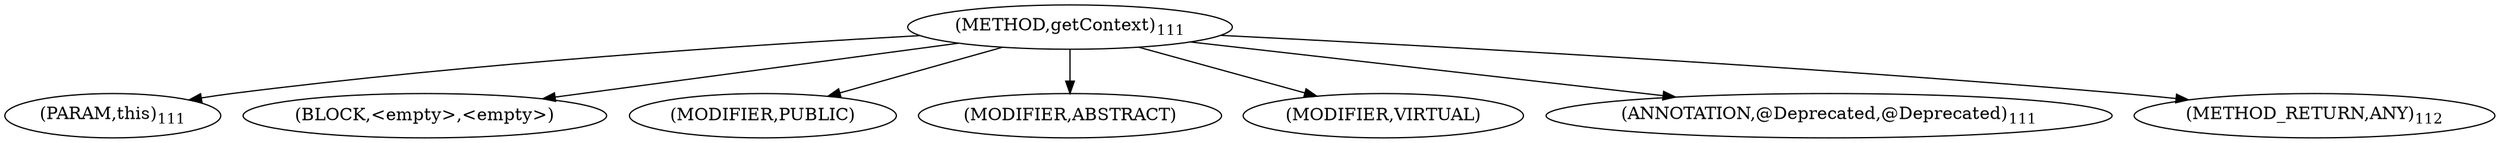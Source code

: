digraph "getContext" {  
"99" [label = <(METHOD,getContext)<SUB>111</SUB>> ]
"100" [label = <(PARAM,this)<SUB>111</SUB>> ]
"101" [label = <(BLOCK,&lt;empty&gt;,&lt;empty&gt;)> ]
"102" [label = <(MODIFIER,PUBLIC)> ]
"103" [label = <(MODIFIER,ABSTRACT)> ]
"104" [label = <(MODIFIER,VIRTUAL)> ]
"105" [label = <(ANNOTATION,@Deprecated,@Deprecated)<SUB>111</SUB>> ]
"106" [label = <(METHOD_RETURN,ANY)<SUB>112</SUB>> ]
  "99" -> "100" 
  "99" -> "101" 
  "99" -> "102" 
  "99" -> "103" 
  "99" -> "104" 
  "99" -> "105" 
  "99" -> "106" 
}
